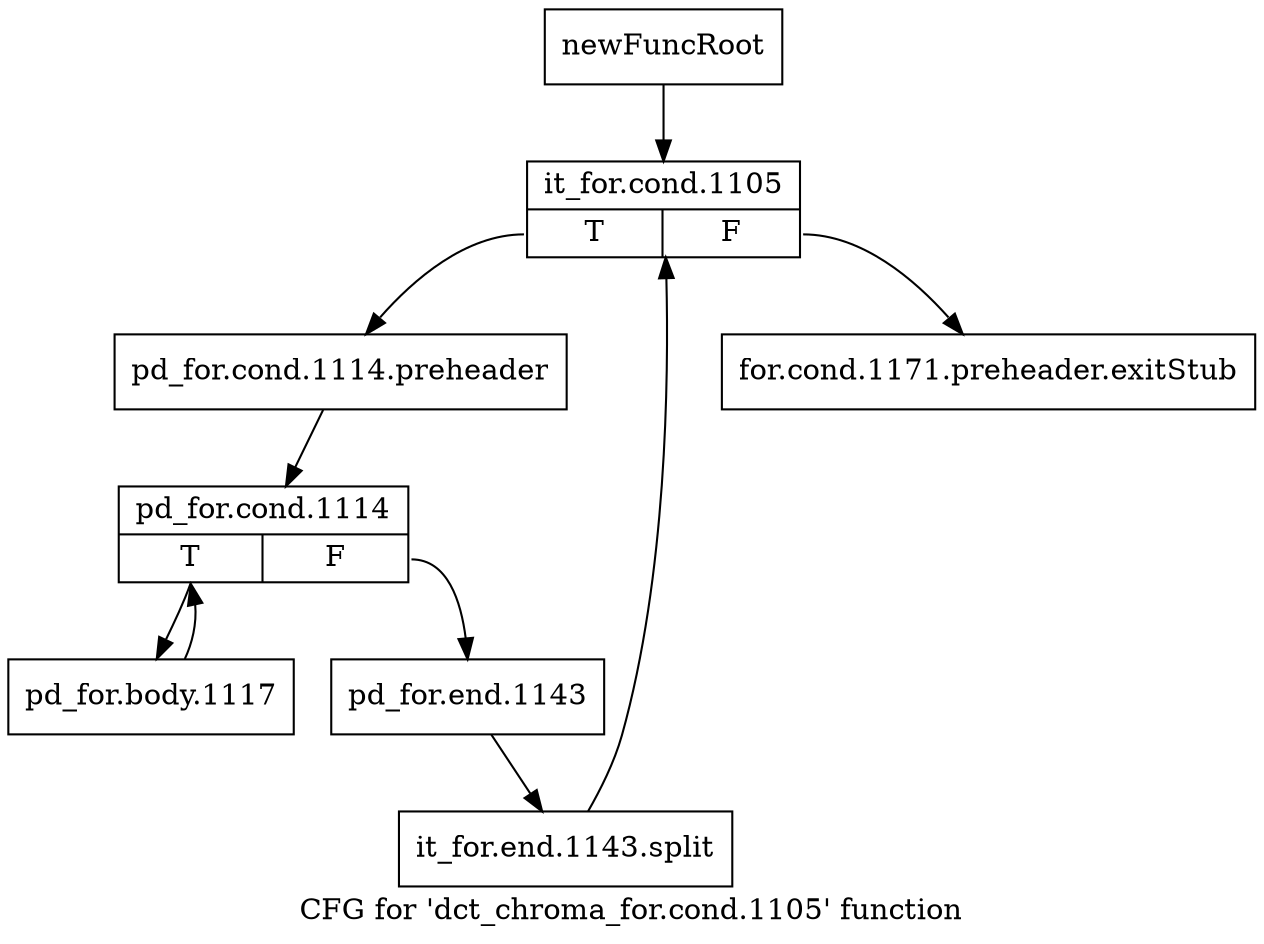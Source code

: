 digraph "CFG for 'dct_chroma_for.cond.1105' function" {
	label="CFG for 'dct_chroma_for.cond.1105' function";

	Node0x2297cd0 [shape=record,label="{newFuncRoot}"];
	Node0x2297cd0 -> Node0x2297d70;
	Node0x2297d20 [shape=record,label="{for.cond.1171.preheader.exitStub}"];
	Node0x2297d70 [shape=record,label="{it_for.cond.1105|{<s0>T|<s1>F}}"];
	Node0x2297d70:s0 -> Node0x2297dc0;
	Node0x2297d70:s1 -> Node0x2297d20;
	Node0x2297dc0 [shape=record,label="{pd_for.cond.1114.preheader}"];
	Node0x2297dc0 -> Node0x2297e10;
	Node0x2297e10 [shape=record,label="{pd_for.cond.1114|{<s0>T|<s1>F}}"];
	Node0x2297e10:s0 -> Node0x2297eb0;
	Node0x2297e10:s1 -> Node0x2297e60;
	Node0x2297e60 [shape=record,label="{pd_for.end.1143}"];
	Node0x2297e60 -> Node0x34dc0a0;
	Node0x34dc0a0 [shape=record,label="{it_for.end.1143.split}"];
	Node0x34dc0a0 -> Node0x2297d70;
	Node0x2297eb0 [shape=record,label="{pd_for.body.1117}"];
	Node0x2297eb0 -> Node0x2297e10;
}
